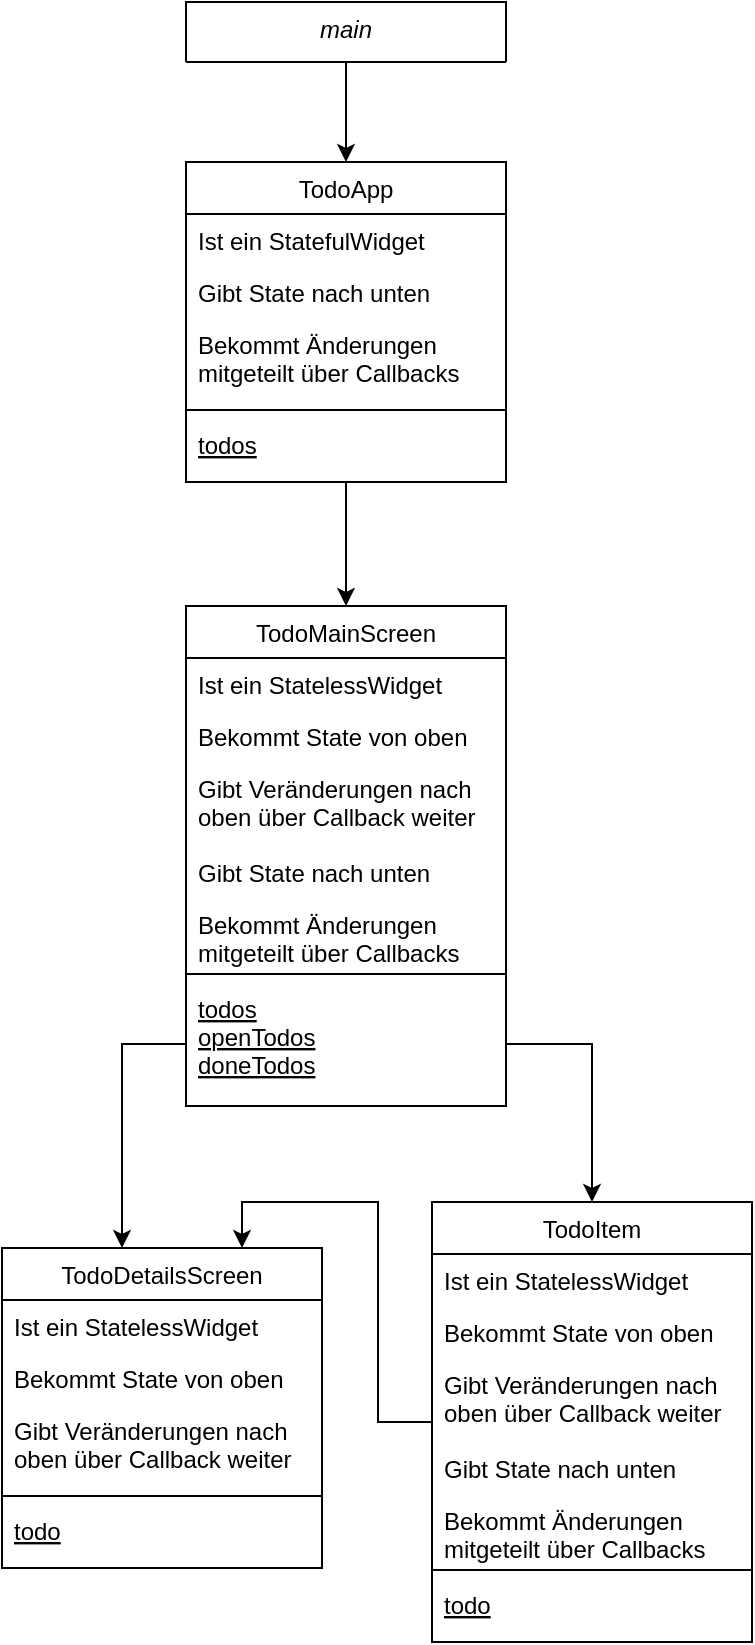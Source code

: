 <mxfile version="23.1.1" type="device">
  <diagram id="C5RBs43oDa-KdzZeNtuy" name="Page-1">
    <mxGraphModel dx="474" dy="915" grid="1" gridSize="10" guides="1" tooltips="1" connect="1" arrows="1" fold="1" page="1" pageScale="1" pageWidth="827" pageHeight="1169" math="0" shadow="0">
      <root>
        <mxCell id="WIyWlLk6GJQsqaUBKTNV-0" />
        <mxCell id="WIyWlLk6GJQsqaUBKTNV-1" parent="WIyWlLk6GJQsqaUBKTNV-0" />
        <mxCell id="UdHo6IraTovuXayb8oK_-1" style="edgeStyle=orthogonalEdgeStyle;rounded=0;orthogonalLoop=1;jettySize=auto;html=1;exitX=0.5;exitY=1;exitDx=0;exitDy=0;entryX=0.5;entryY=0;entryDx=0;entryDy=0;" parent="WIyWlLk6GJQsqaUBKTNV-1" source="zkfFHV4jXpPFQw0GAbJ--0" target="zkfFHV4jXpPFQw0GAbJ--6" edge="1">
          <mxGeometry relative="1" as="geometry" />
        </mxCell>
        <mxCell id="zkfFHV4jXpPFQw0GAbJ--0" value="main" style="swimlane;fontStyle=2;align=center;verticalAlign=top;childLayout=stackLayout;horizontal=1;startSize=60;horizontalStack=0;resizeParent=1;resizeLast=0;collapsible=1;marginBottom=0;rounded=0;shadow=0;strokeWidth=1;" parent="WIyWlLk6GJQsqaUBKTNV-1" vertex="1">
          <mxGeometry x="120" y="100" width="160" height="30" as="geometry">
            <mxRectangle x="230" y="140" width="160" height="26" as="alternateBounds" />
          </mxGeometry>
        </mxCell>
        <mxCell id="UdHo6IraTovuXayb8oK_-49" style="edgeStyle=orthogonalEdgeStyle;rounded=0;orthogonalLoop=1;jettySize=auto;html=1;entryX=0.5;entryY=0;entryDx=0;entryDy=0;" parent="WIyWlLk6GJQsqaUBKTNV-1" source="zkfFHV4jXpPFQw0GAbJ--6" target="UdHo6IraTovuXayb8oK_-9" edge="1">
          <mxGeometry relative="1" as="geometry" />
        </mxCell>
        <mxCell id="zkfFHV4jXpPFQw0GAbJ--6" value="TodoApp" style="swimlane;fontStyle=0;align=center;verticalAlign=top;childLayout=stackLayout;horizontal=1;startSize=26;horizontalStack=0;resizeParent=1;resizeLast=0;collapsible=1;marginBottom=0;rounded=0;shadow=0;strokeWidth=1;" parent="WIyWlLk6GJQsqaUBKTNV-1" vertex="1">
          <mxGeometry x="120" y="180" width="160" height="160" as="geometry">
            <mxRectangle x="130" y="380" width="160" height="26" as="alternateBounds" />
          </mxGeometry>
        </mxCell>
        <mxCell id="zkfFHV4jXpPFQw0GAbJ--7" value="Ist ein StatefulWidget" style="text;align=left;verticalAlign=top;spacingLeft=4;spacingRight=4;overflow=hidden;rotatable=0;points=[[0,0.5],[1,0.5]];portConstraint=eastwest;" parent="zkfFHV4jXpPFQw0GAbJ--6" vertex="1">
          <mxGeometry y="26" width="160" height="26" as="geometry" />
        </mxCell>
        <mxCell id="zkfFHV4jXpPFQw0GAbJ--8" value="Gibt State nach unten" style="text;align=left;verticalAlign=top;spacingLeft=4;spacingRight=4;overflow=hidden;rotatable=0;points=[[0,0.5],[1,0.5]];portConstraint=eastwest;rounded=0;shadow=0;html=0;" parent="zkfFHV4jXpPFQw0GAbJ--6" vertex="1">
          <mxGeometry y="52" width="160" height="26" as="geometry" />
        </mxCell>
        <mxCell id="UdHo6IraTovuXayb8oK_-7" value="Bekommt Änderungen &#xa;mitgeteilt über Callbacks&#xa;" style="text;align=left;verticalAlign=top;spacingLeft=4;spacingRight=4;overflow=hidden;rotatable=0;points=[[0,0.5],[1,0.5]];portConstraint=eastwest;rounded=0;shadow=0;html=0;" parent="zkfFHV4jXpPFQw0GAbJ--6" vertex="1">
          <mxGeometry y="78" width="160" height="42" as="geometry" />
        </mxCell>
        <mxCell id="zkfFHV4jXpPFQw0GAbJ--9" value="" style="line;html=1;strokeWidth=1;align=left;verticalAlign=middle;spacingTop=-1;spacingLeft=3;spacingRight=3;rotatable=0;labelPosition=right;points=[];portConstraint=eastwest;" parent="zkfFHV4jXpPFQw0GAbJ--6" vertex="1">
          <mxGeometry y="120" width="160" height="8" as="geometry" />
        </mxCell>
        <mxCell id="UdHo6IraTovuXayb8oK_-8" value="todos" style="text;align=left;verticalAlign=top;spacingLeft=4;spacingRight=4;overflow=hidden;rotatable=0;points=[[0,0.5],[1,0.5]];portConstraint=eastwest;rounded=0;shadow=0;html=0;fontStyle=4" parent="zkfFHV4jXpPFQw0GAbJ--6" vertex="1">
          <mxGeometry y="128" width="160" height="26" as="geometry" />
        </mxCell>
        <mxCell id="UdHo6IraTovuXayb8oK_-9" value="TodoMainScreen" style="swimlane;fontStyle=0;align=center;verticalAlign=top;childLayout=stackLayout;horizontal=1;startSize=26;horizontalStack=0;resizeParent=1;resizeLast=0;collapsible=1;marginBottom=0;rounded=0;shadow=0;strokeWidth=1;" parent="WIyWlLk6GJQsqaUBKTNV-1" vertex="1">
          <mxGeometry x="120" y="402" width="160" height="250" as="geometry">
            <mxRectangle x="130" y="380" width="160" height="26" as="alternateBounds" />
          </mxGeometry>
        </mxCell>
        <mxCell id="UdHo6IraTovuXayb8oK_-10" value="Ist ein StatelessWidget" style="text;align=left;verticalAlign=top;spacingLeft=4;spacingRight=4;overflow=hidden;rotatable=0;points=[[0,0.5],[1,0.5]];portConstraint=eastwest;" parent="UdHo6IraTovuXayb8oK_-9" vertex="1">
          <mxGeometry y="26" width="160" height="26" as="geometry" />
        </mxCell>
        <mxCell id="UdHo6IraTovuXayb8oK_-11" value="Bekommt State von oben" style="text;align=left;verticalAlign=top;spacingLeft=4;spacingRight=4;overflow=hidden;rotatable=0;points=[[0,0.5],[1,0.5]];portConstraint=eastwest;rounded=0;shadow=0;html=0;" parent="UdHo6IraTovuXayb8oK_-9" vertex="1">
          <mxGeometry y="52" width="160" height="26" as="geometry" />
        </mxCell>
        <mxCell id="UdHo6IraTovuXayb8oK_-12" value="Gibt Veränderungen nach&#xa;oben über Callback weiter" style="text;align=left;verticalAlign=top;spacingLeft=4;spacingRight=4;overflow=hidden;rotatable=0;points=[[0,0.5],[1,0.5]];portConstraint=eastwest;rounded=0;shadow=0;html=0;" parent="UdHo6IraTovuXayb8oK_-9" vertex="1">
          <mxGeometry y="78" width="160" height="42" as="geometry" />
        </mxCell>
        <mxCell id="UdHo6IraTovuXayb8oK_-16" value="Gibt State nach unten" style="text;align=left;verticalAlign=top;spacingLeft=4;spacingRight=4;overflow=hidden;rotatable=0;points=[[0,0.5],[1,0.5]];portConstraint=eastwest;rounded=0;shadow=0;html=0;" parent="UdHo6IraTovuXayb8oK_-9" vertex="1">
          <mxGeometry y="120" width="160" height="26" as="geometry" />
        </mxCell>
        <mxCell id="UdHo6IraTovuXayb8oK_-15" value="Bekommt Änderungen&#xa;mitgeteilt über Callbacks" style="text;align=left;verticalAlign=top;spacingLeft=4;spacingRight=4;overflow=hidden;rotatable=0;points=[[0,0.5],[1,0.5]];portConstraint=eastwest;rounded=0;shadow=0;html=0;" parent="UdHo6IraTovuXayb8oK_-9" vertex="1">
          <mxGeometry y="146" width="160" height="34" as="geometry" />
        </mxCell>
        <mxCell id="UdHo6IraTovuXayb8oK_-30" value="" style="line;html=1;strokeWidth=1;align=left;verticalAlign=middle;spacingTop=-1;spacingLeft=3;spacingRight=3;rotatable=0;labelPosition=right;points=[];portConstraint=eastwest;" parent="UdHo6IraTovuXayb8oK_-9" vertex="1">
          <mxGeometry y="180" width="160" height="8" as="geometry" />
        </mxCell>
        <mxCell id="UdHo6IraTovuXayb8oK_-32" value="todos&#xa;openTodos&#xa;doneTodos" style="text;align=left;verticalAlign=top;spacingLeft=4;spacingRight=4;overflow=hidden;rotatable=0;points=[[0,0.5],[1,0.5]];portConstraint=eastwest;rounded=0;shadow=0;html=0;fontStyle=4" parent="UdHo6IraTovuXayb8oK_-9" vertex="1">
          <mxGeometry y="188" width="160" height="62" as="geometry" />
        </mxCell>
        <mxCell id="UdHo6IraTovuXayb8oK_-33" value="TodoDetailsScreen" style="swimlane;fontStyle=0;align=center;verticalAlign=top;childLayout=stackLayout;horizontal=1;startSize=26;horizontalStack=0;resizeParent=1;resizeLast=0;collapsible=1;marginBottom=0;rounded=0;shadow=0;strokeWidth=1;" parent="WIyWlLk6GJQsqaUBKTNV-1" vertex="1">
          <mxGeometry x="28" y="723" width="160" height="160" as="geometry">
            <mxRectangle x="130" y="380" width="160" height="26" as="alternateBounds" />
          </mxGeometry>
        </mxCell>
        <mxCell id="UdHo6IraTovuXayb8oK_-34" value="Ist ein StatelessWidget" style="text;align=left;verticalAlign=top;spacingLeft=4;spacingRight=4;overflow=hidden;rotatable=0;points=[[0,0.5],[1,0.5]];portConstraint=eastwest;" parent="UdHo6IraTovuXayb8oK_-33" vertex="1">
          <mxGeometry y="26" width="160" height="26" as="geometry" />
        </mxCell>
        <mxCell id="UdHo6IraTovuXayb8oK_-35" value="Bekommt State von oben" style="text;align=left;verticalAlign=top;spacingLeft=4;spacingRight=4;overflow=hidden;rotatable=0;points=[[0,0.5],[1,0.5]];portConstraint=eastwest;rounded=0;shadow=0;html=0;" parent="UdHo6IraTovuXayb8oK_-33" vertex="1">
          <mxGeometry y="52" width="160" height="26" as="geometry" />
        </mxCell>
        <mxCell id="UdHo6IraTovuXayb8oK_-36" value="Gibt Veränderungen nach&#xa;oben über Callback weiter" style="text;align=left;verticalAlign=top;spacingLeft=4;spacingRight=4;overflow=hidden;rotatable=0;points=[[0,0.5],[1,0.5]];portConstraint=eastwest;rounded=0;shadow=0;html=0;" parent="UdHo6IraTovuXayb8oK_-33" vertex="1">
          <mxGeometry y="78" width="160" height="42" as="geometry" />
        </mxCell>
        <mxCell id="UdHo6IraTovuXayb8oK_-39" value="" style="line;html=1;strokeWidth=1;align=left;verticalAlign=middle;spacingTop=-1;spacingLeft=3;spacingRight=3;rotatable=0;labelPosition=right;points=[];portConstraint=eastwest;" parent="UdHo6IraTovuXayb8oK_-33" vertex="1">
          <mxGeometry y="120" width="160" height="8" as="geometry" />
        </mxCell>
        <mxCell id="UdHo6IraTovuXayb8oK_-40" value="todo" style="text;align=left;verticalAlign=top;spacingLeft=4;spacingRight=4;overflow=hidden;rotatable=0;points=[[0,0.5],[1,0.5]];portConstraint=eastwest;rounded=0;shadow=0;html=0;fontStyle=4" parent="UdHo6IraTovuXayb8oK_-33" vertex="1">
          <mxGeometry y="128" width="160" height="32" as="geometry" />
        </mxCell>
        <mxCell id="UdHo6IraTovuXayb8oK_-52" style="edgeStyle=orthogonalEdgeStyle;rounded=0;orthogonalLoop=1;jettySize=auto;html=1;entryX=0.75;entryY=0;entryDx=0;entryDy=0;" parent="WIyWlLk6GJQsqaUBKTNV-1" source="UdHo6IraTovuXayb8oK_-41" target="UdHo6IraTovuXayb8oK_-33" edge="1">
          <mxGeometry relative="1" as="geometry">
            <Array as="points">
              <mxPoint x="216" y="810" />
              <mxPoint x="216" y="700" />
              <mxPoint x="148" y="700" />
            </Array>
          </mxGeometry>
        </mxCell>
        <mxCell id="UdHo6IraTovuXayb8oK_-41" value="TodoItem" style="swimlane;fontStyle=0;align=center;verticalAlign=top;childLayout=stackLayout;horizontal=1;startSize=26;horizontalStack=0;resizeParent=1;resizeLast=0;collapsible=1;marginBottom=0;rounded=0;shadow=0;strokeWidth=1;" parent="WIyWlLk6GJQsqaUBKTNV-1" vertex="1">
          <mxGeometry x="243" y="700" width="160" height="220" as="geometry">
            <mxRectangle x="130" y="380" width="160" height="26" as="alternateBounds" />
          </mxGeometry>
        </mxCell>
        <mxCell id="UdHo6IraTovuXayb8oK_-42" value="Ist ein StatelessWidget" style="text;align=left;verticalAlign=top;spacingLeft=4;spacingRight=4;overflow=hidden;rotatable=0;points=[[0,0.5],[1,0.5]];portConstraint=eastwest;" parent="UdHo6IraTovuXayb8oK_-41" vertex="1">
          <mxGeometry y="26" width="160" height="26" as="geometry" />
        </mxCell>
        <mxCell id="UdHo6IraTovuXayb8oK_-43" value="Bekommt State von oben" style="text;align=left;verticalAlign=top;spacingLeft=4;spacingRight=4;overflow=hidden;rotatable=0;points=[[0,0.5],[1,0.5]];portConstraint=eastwest;rounded=0;shadow=0;html=0;" parent="UdHo6IraTovuXayb8oK_-41" vertex="1">
          <mxGeometry y="52" width="160" height="26" as="geometry" />
        </mxCell>
        <mxCell id="UdHo6IraTovuXayb8oK_-44" value="Gibt Veränderungen nach&#xa;oben über Callback weiter" style="text;align=left;verticalAlign=top;spacingLeft=4;spacingRight=4;overflow=hidden;rotatable=0;points=[[0,0.5],[1,0.5]];portConstraint=eastwest;rounded=0;shadow=0;html=0;" parent="UdHo6IraTovuXayb8oK_-41" vertex="1">
          <mxGeometry y="78" width="160" height="42" as="geometry" />
        </mxCell>
        <mxCell id="UdHo6IraTovuXayb8oK_-45" value="Gibt State nach unten" style="text;align=left;verticalAlign=top;spacingLeft=4;spacingRight=4;overflow=hidden;rotatable=0;points=[[0,0.5],[1,0.5]];portConstraint=eastwest;rounded=0;shadow=0;html=0;" parent="UdHo6IraTovuXayb8oK_-41" vertex="1">
          <mxGeometry y="120" width="160" height="26" as="geometry" />
        </mxCell>
        <mxCell id="UdHo6IraTovuXayb8oK_-46" value="Bekommt Änderungen&#xa;mitgeteilt über Callbacks" style="text;align=left;verticalAlign=top;spacingLeft=4;spacingRight=4;overflow=hidden;rotatable=0;points=[[0,0.5],[1,0.5]];portConstraint=eastwest;rounded=0;shadow=0;html=0;" parent="UdHo6IraTovuXayb8oK_-41" vertex="1">
          <mxGeometry y="146" width="160" height="34" as="geometry" />
        </mxCell>
        <mxCell id="UdHo6IraTovuXayb8oK_-47" value="" style="line;html=1;strokeWidth=1;align=left;verticalAlign=middle;spacingTop=-1;spacingLeft=3;spacingRight=3;rotatable=0;labelPosition=right;points=[];portConstraint=eastwest;" parent="UdHo6IraTovuXayb8oK_-41" vertex="1">
          <mxGeometry y="180" width="160" height="8" as="geometry" />
        </mxCell>
        <mxCell id="UdHo6IraTovuXayb8oK_-48" value="todo" style="text;align=left;verticalAlign=top;spacingLeft=4;spacingRight=4;overflow=hidden;rotatable=0;points=[[0,0.5],[1,0.5]];portConstraint=eastwest;rounded=0;shadow=0;html=0;fontStyle=4" parent="UdHo6IraTovuXayb8oK_-41" vertex="1">
          <mxGeometry y="188" width="160" height="22" as="geometry" />
        </mxCell>
        <mxCell id="UdHo6IraTovuXayb8oK_-50" style="edgeStyle=orthogonalEdgeStyle;rounded=0;orthogonalLoop=1;jettySize=auto;html=1;entryX=0.375;entryY=0;entryDx=0;entryDy=0;entryPerimeter=0;" parent="WIyWlLk6GJQsqaUBKTNV-1" source="UdHo6IraTovuXayb8oK_-32" target="UdHo6IraTovuXayb8oK_-33" edge="1">
          <mxGeometry relative="1" as="geometry" />
        </mxCell>
        <mxCell id="UdHo6IraTovuXayb8oK_-51" style="edgeStyle=orthogonalEdgeStyle;rounded=0;orthogonalLoop=1;jettySize=auto;html=1;" parent="WIyWlLk6GJQsqaUBKTNV-1" source="UdHo6IraTovuXayb8oK_-32" target="UdHo6IraTovuXayb8oK_-41" edge="1">
          <mxGeometry relative="1" as="geometry" />
        </mxCell>
      </root>
    </mxGraphModel>
  </diagram>
</mxfile>
